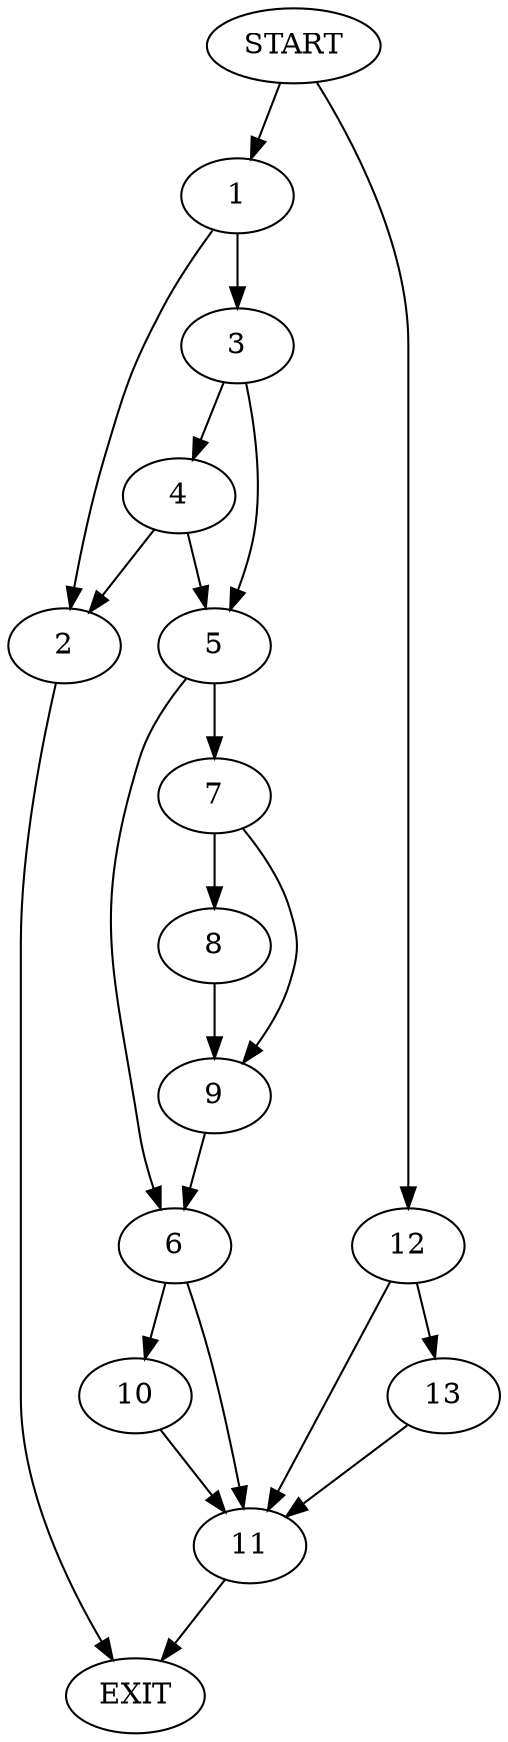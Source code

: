 digraph {
0 [label="START"]
14 [label="EXIT"]
0 -> 1
1 -> 2
1 -> 3
2 -> 14
3 -> 4
3 -> 5
5 -> 6
5 -> 7
4 -> 2
4 -> 5
7 -> 8
7 -> 9
6 -> 10
6 -> 11
8 -> 9
9 -> 6
11 -> 14
10 -> 11
0 -> 12
12 -> 13
12 -> 11
13 -> 11
}
